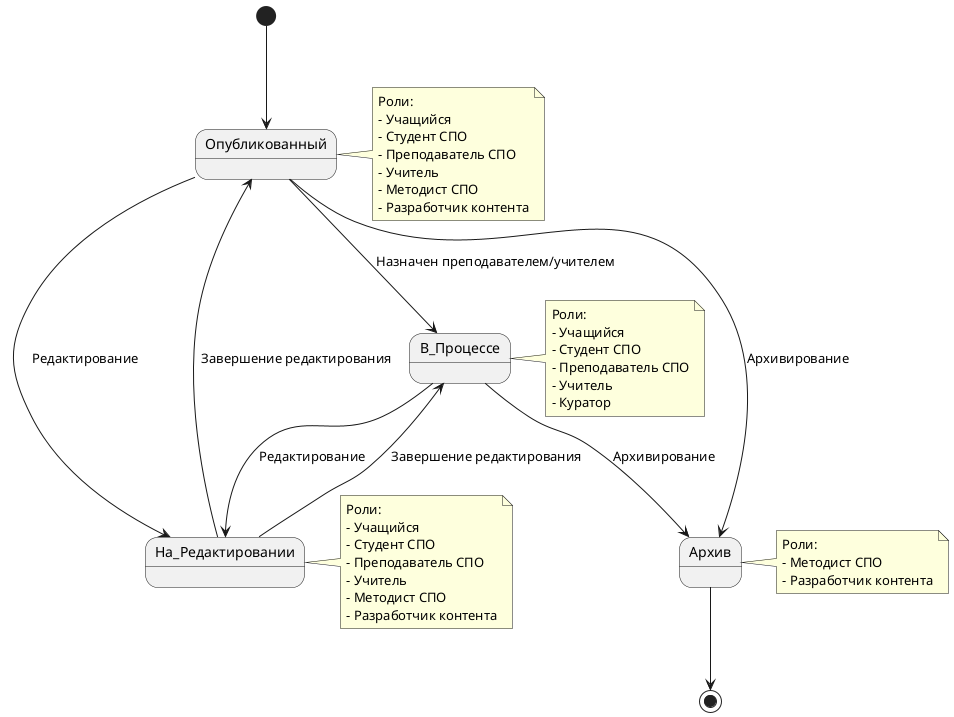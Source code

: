 @startuml
[*] --> Опубликованный

Опубликованный --> В_Процессе : Назначен преподавателем/учителем 
Опубликованный --> На_Редактировании : Редактирование

В_Процессе --> На_Редактировании : Редактирование

На_Редактировании --> Опубликованный : Завершение редактирования
На_Редактировании --> В_Процессе : Завершение редактирования

Опубликованный --> Архив : Архивирование
В_Процессе --> Архив : Архивирование

Архив --> [*]

note right of Опубликованный
    Роли: 
    - Учащийся
    - Студент СПО
    - Преподаватель СПО
    - Учитель
    - Методист СПО
    - Разработчик контента
end note

note right of В_Процессе
    Роли: 
    - Учащийся
    - Студент СПО
    - Преподаватель СПО
    - Учитель
    - Куратор
end note

note right of На_Редактировании
    Роли: 
    - Учащийся
    - Студент СПО
    - Преподаватель СПО
    - Учитель
    - Методист СПО
    - Разработчик контента
end note

note right of Архив
    Роли: 
    - Методист СПО
    - Разработчик контента
end note

@enduml
